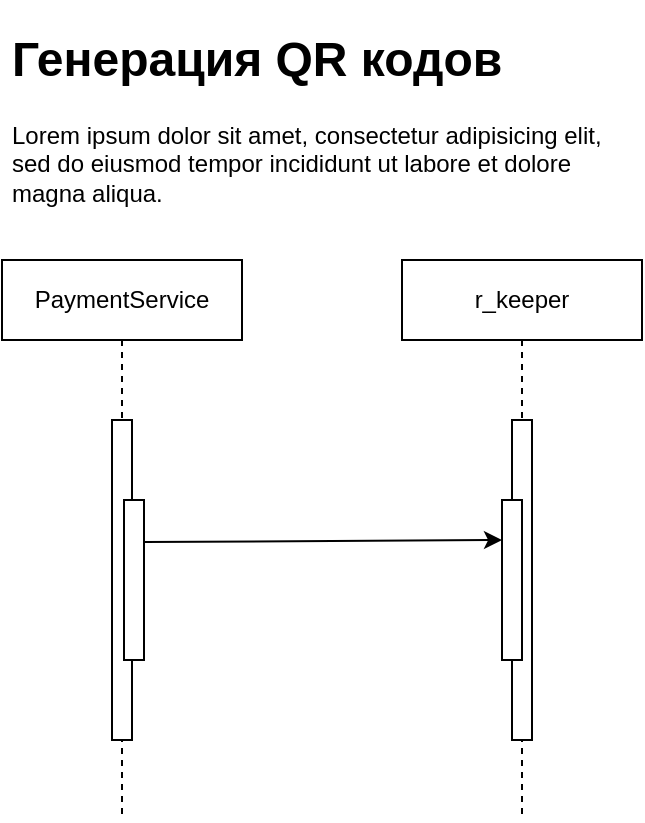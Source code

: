 <mxfile version="13.5.9" type="github">
  <diagram id="kgpKYQtTHZ0yAKxKKP6v" name="Page-1">
    <mxGraphModel dx="946" dy="637" grid="1" gridSize="10" guides="1" tooltips="1" connect="1" arrows="1" fold="1" page="1" pageScale="1" pageWidth="850" pageHeight="1100" math="0" shadow="0">
      <root>
        <mxCell id="0" />
        <mxCell id="1" parent="0" />
        <mxCell id="AeJz75N-dXGR-yfW4MCc-4" value="&lt;h1&gt;Генерация QR кодов&lt;/h1&gt;&lt;p&gt;Lorem ipsum dolor sit amet, consectetur adipisicing elit, sed do eiusmod tempor incididunt ut labore et dolore magna aliqua.&lt;/p&gt;" style="text;html=1;strokeColor=none;fillColor=none;spacing=5;spacingTop=-20;whiteSpace=wrap;overflow=hidden;rounded=0;" vertex="1" parent="1">
          <mxGeometry x="40" y="40" width="320" height="120" as="geometry" />
        </mxCell>
        <mxCell id="AeJz75N-dXGR-yfW4MCc-5" value="PaymentService" style="shape=umlLifeline;perimeter=lifelinePerimeter;whiteSpace=wrap;html=1;container=1;collapsible=0;recursiveResize=0;outlineConnect=0;" vertex="1" parent="1">
          <mxGeometry x="40" y="160" width="120" height="280" as="geometry" />
        </mxCell>
        <mxCell id="3nuBFxr9cyL0pnOWT2aG-2" value="" style="points=[];perimeter=orthogonalPerimeter;rounded=0;shadow=0;strokeWidth=1;" parent="AeJz75N-dXGR-yfW4MCc-5" vertex="1">
          <mxGeometry x="55" y="80" width="10" height="160" as="geometry" />
        </mxCell>
        <mxCell id="AeJz75N-dXGR-yfW4MCc-8" value="" style="points=[];perimeter=orthogonalPerimeter;rounded=0;shadow=0;strokeWidth=1;" vertex="1" parent="AeJz75N-dXGR-yfW4MCc-5">
          <mxGeometry x="61" y="120" width="10" height="80" as="geometry" />
        </mxCell>
        <mxCell id="AeJz75N-dXGR-yfW4MCc-6" value="r_keeper" style="shape=umlLifeline;perimeter=lifelinePerimeter;whiteSpace=wrap;html=1;container=1;collapsible=0;recursiveResize=0;outlineConnect=0;" vertex="1" parent="1">
          <mxGeometry x="240" y="160" width="120" height="280" as="geometry" />
        </mxCell>
        <mxCell id="AeJz75N-dXGR-yfW4MCc-7" value="" style="points=[];perimeter=orthogonalPerimeter;rounded=0;shadow=0;strokeWidth=1;" vertex="1" parent="AeJz75N-dXGR-yfW4MCc-6">
          <mxGeometry x="55" y="80" width="10" height="160" as="geometry" />
        </mxCell>
        <mxCell id="AeJz75N-dXGR-yfW4MCc-9" value="" style="points=[];perimeter=orthogonalPerimeter;rounded=0;shadow=0;strokeWidth=1;" vertex="1" parent="1">
          <mxGeometry x="290" y="280" width="10" height="80" as="geometry" />
        </mxCell>
        <mxCell id="AeJz75N-dXGR-yfW4MCc-10" value="" style="endArrow=classic;html=1;exitX=1;exitY=0.263;exitDx=0;exitDy=0;exitPerimeter=0;" edge="1" parent="1" source="AeJz75N-dXGR-yfW4MCc-8">
          <mxGeometry width="50" height="50" relative="1" as="geometry">
            <mxPoint x="120" y="300" as="sourcePoint" />
            <mxPoint x="290" y="300" as="targetPoint" />
            <Array as="points" />
          </mxGeometry>
        </mxCell>
      </root>
    </mxGraphModel>
  </diagram>
</mxfile>
